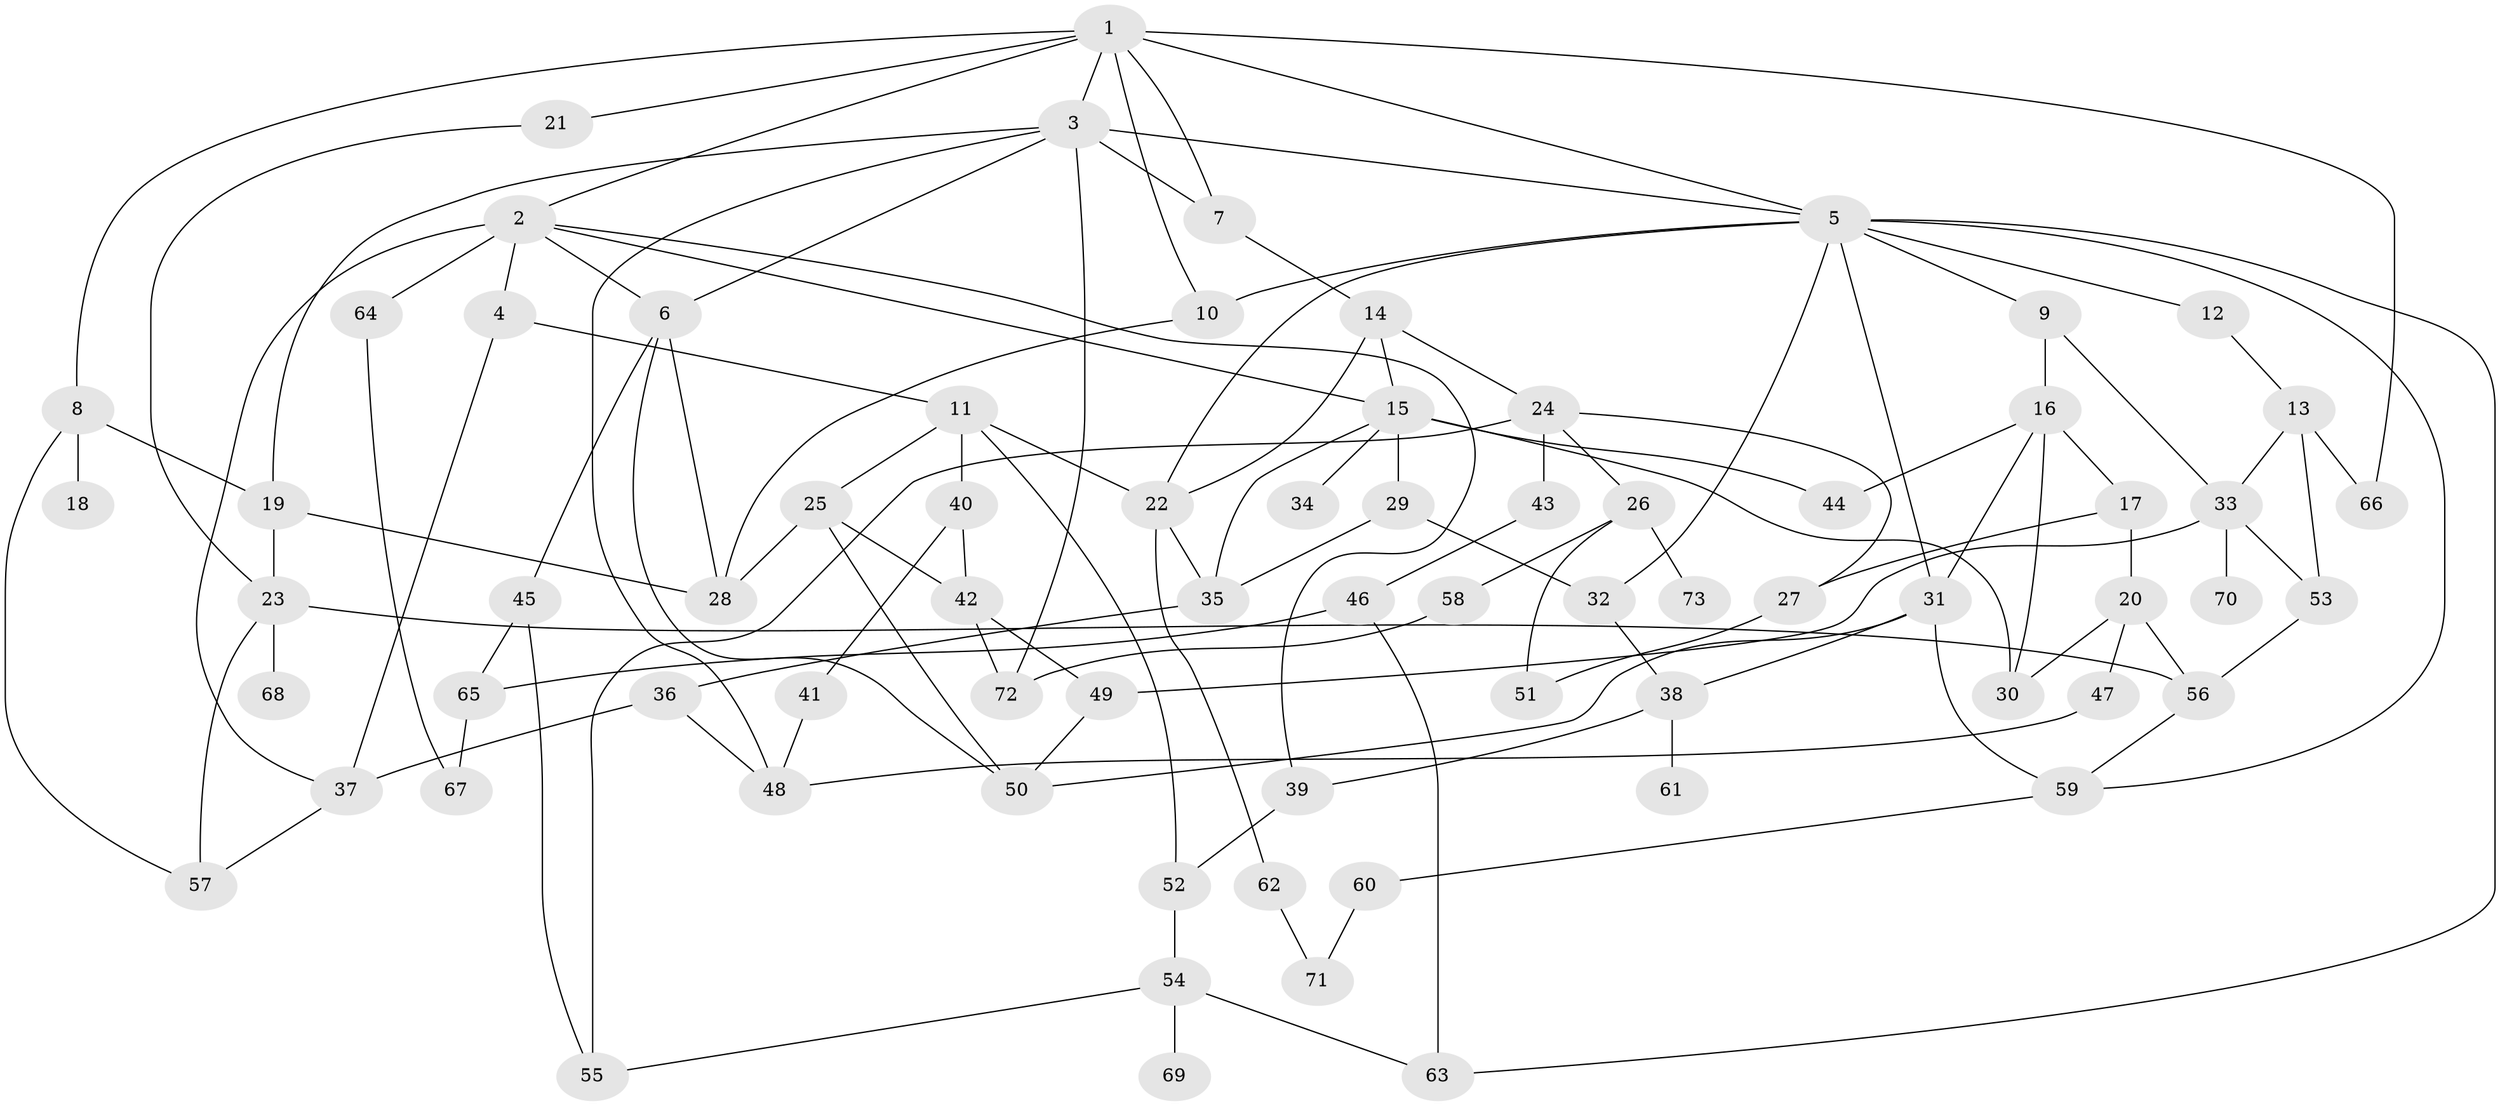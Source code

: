 // original degree distribution, {8: 0.020689655172413793, 6: 0.027586206896551724, 3: 0.25517241379310346, 7: 0.006896551724137931, 4: 0.1310344827586207, 5: 0.06206896551724138, 2: 0.32413793103448274, 1: 0.1724137931034483}
// Generated by graph-tools (version 1.1) at 2025/34/03/09/25 02:34:05]
// undirected, 73 vertices, 124 edges
graph export_dot {
graph [start="1"]
  node [color=gray90,style=filled];
  1;
  2;
  3;
  4;
  5;
  6;
  7;
  8;
  9;
  10;
  11;
  12;
  13;
  14;
  15;
  16;
  17;
  18;
  19;
  20;
  21;
  22;
  23;
  24;
  25;
  26;
  27;
  28;
  29;
  30;
  31;
  32;
  33;
  34;
  35;
  36;
  37;
  38;
  39;
  40;
  41;
  42;
  43;
  44;
  45;
  46;
  47;
  48;
  49;
  50;
  51;
  52;
  53;
  54;
  55;
  56;
  57;
  58;
  59;
  60;
  61;
  62;
  63;
  64;
  65;
  66;
  67;
  68;
  69;
  70;
  71;
  72;
  73;
  1 -- 2 [weight=1.0];
  1 -- 3 [weight=1.0];
  1 -- 5 [weight=1.0];
  1 -- 7 [weight=1.0];
  1 -- 8 [weight=1.0];
  1 -- 10 [weight=1.0];
  1 -- 21 [weight=1.0];
  1 -- 66 [weight=1.0];
  2 -- 4 [weight=1.0];
  2 -- 6 [weight=2.0];
  2 -- 15 [weight=1.0];
  2 -- 37 [weight=1.0];
  2 -- 39 [weight=1.0];
  2 -- 64 [weight=1.0];
  3 -- 5 [weight=1.0];
  3 -- 6 [weight=1.0];
  3 -- 7 [weight=1.0];
  3 -- 19 [weight=1.0];
  3 -- 48 [weight=1.0];
  3 -- 72 [weight=1.0];
  4 -- 11 [weight=1.0];
  4 -- 37 [weight=2.0];
  5 -- 9 [weight=1.0];
  5 -- 10 [weight=1.0];
  5 -- 12 [weight=1.0];
  5 -- 22 [weight=1.0];
  5 -- 31 [weight=1.0];
  5 -- 32 [weight=1.0];
  5 -- 59 [weight=1.0];
  5 -- 63 [weight=1.0];
  6 -- 28 [weight=1.0];
  6 -- 45 [weight=1.0];
  6 -- 50 [weight=1.0];
  7 -- 14 [weight=1.0];
  8 -- 18 [weight=1.0];
  8 -- 19 [weight=1.0];
  8 -- 57 [weight=1.0];
  9 -- 16 [weight=1.0];
  9 -- 33 [weight=1.0];
  10 -- 28 [weight=1.0];
  11 -- 22 [weight=1.0];
  11 -- 25 [weight=1.0];
  11 -- 40 [weight=1.0];
  11 -- 52 [weight=1.0];
  12 -- 13 [weight=1.0];
  13 -- 33 [weight=1.0];
  13 -- 53 [weight=1.0];
  13 -- 66 [weight=1.0];
  14 -- 15 [weight=1.0];
  14 -- 22 [weight=1.0];
  14 -- 24 [weight=1.0];
  15 -- 29 [weight=1.0];
  15 -- 30 [weight=4.0];
  15 -- 34 [weight=1.0];
  15 -- 35 [weight=1.0];
  15 -- 44 [weight=1.0];
  16 -- 17 [weight=1.0];
  16 -- 30 [weight=1.0];
  16 -- 31 [weight=1.0];
  16 -- 44 [weight=1.0];
  17 -- 20 [weight=1.0];
  17 -- 27 [weight=1.0];
  19 -- 23 [weight=1.0];
  19 -- 28 [weight=1.0];
  20 -- 30 [weight=1.0];
  20 -- 47 [weight=1.0];
  20 -- 56 [weight=1.0];
  21 -- 23 [weight=1.0];
  22 -- 35 [weight=2.0];
  22 -- 62 [weight=1.0];
  23 -- 56 [weight=1.0];
  23 -- 57 [weight=1.0];
  23 -- 68 [weight=1.0];
  24 -- 26 [weight=1.0];
  24 -- 27 [weight=1.0];
  24 -- 43 [weight=1.0];
  24 -- 55 [weight=1.0];
  25 -- 28 [weight=1.0];
  25 -- 42 [weight=1.0];
  25 -- 50 [weight=1.0];
  26 -- 51 [weight=1.0];
  26 -- 58 [weight=1.0];
  26 -- 73 [weight=1.0];
  27 -- 51 [weight=1.0];
  29 -- 32 [weight=1.0];
  29 -- 35 [weight=2.0];
  31 -- 38 [weight=1.0];
  31 -- 50 [weight=1.0];
  31 -- 59 [weight=1.0];
  32 -- 38 [weight=1.0];
  33 -- 49 [weight=1.0];
  33 -- 53 [weight=1.0];
  33 -- 70 [weight=1.0];
  35 -- 36 [weight=1.0];
  36 -- 37 [weight=2.0];
  36 -- 48 [weight=1.0];
  37 -- 57 [weight=1.0];
  38 -- 39 [weight=1.0];
  38 -- 61 [weight=2.0];
  39 -- 52 [weight=1.0];
  40 -- 41 [weight=1.0];
  40 -- 42 [weight=1.0];
  41 -- 48 [weight=1.0];
  42 -- 49 [weight=1.0];
  42 -- 72 [weight=1.0];
  43 -- 46 [weight=1.0];
  45 -- 55 [weight=1.0];
  45 -- 65 [weight=1.0];
  46 -- 63 [weight=1.0];
  46 -- 65 [weight=1.0];
  47 -- 48 [weight=1.0];
  49 -- 50 [weight=1.0];
  52 -- 54 [weight=1.0];
  53 -- 56 [weight=1.0];
  54 -- 55 [weight=1.0];
  54 -- 63 [weight=1.0];
  54 -- 69 [weight=1.0];
  56 -- 59 [weight=1.0];
  58 -- 72 [weight=1.0];
  59 -- 60 [weight=1.0];
  60 -- 71 [weight=1.0];
  62 -- 71 [weight=1.0];
  64 -- 67 [weight=1.0];
  65 -- 67 [weight=1.0];
}
